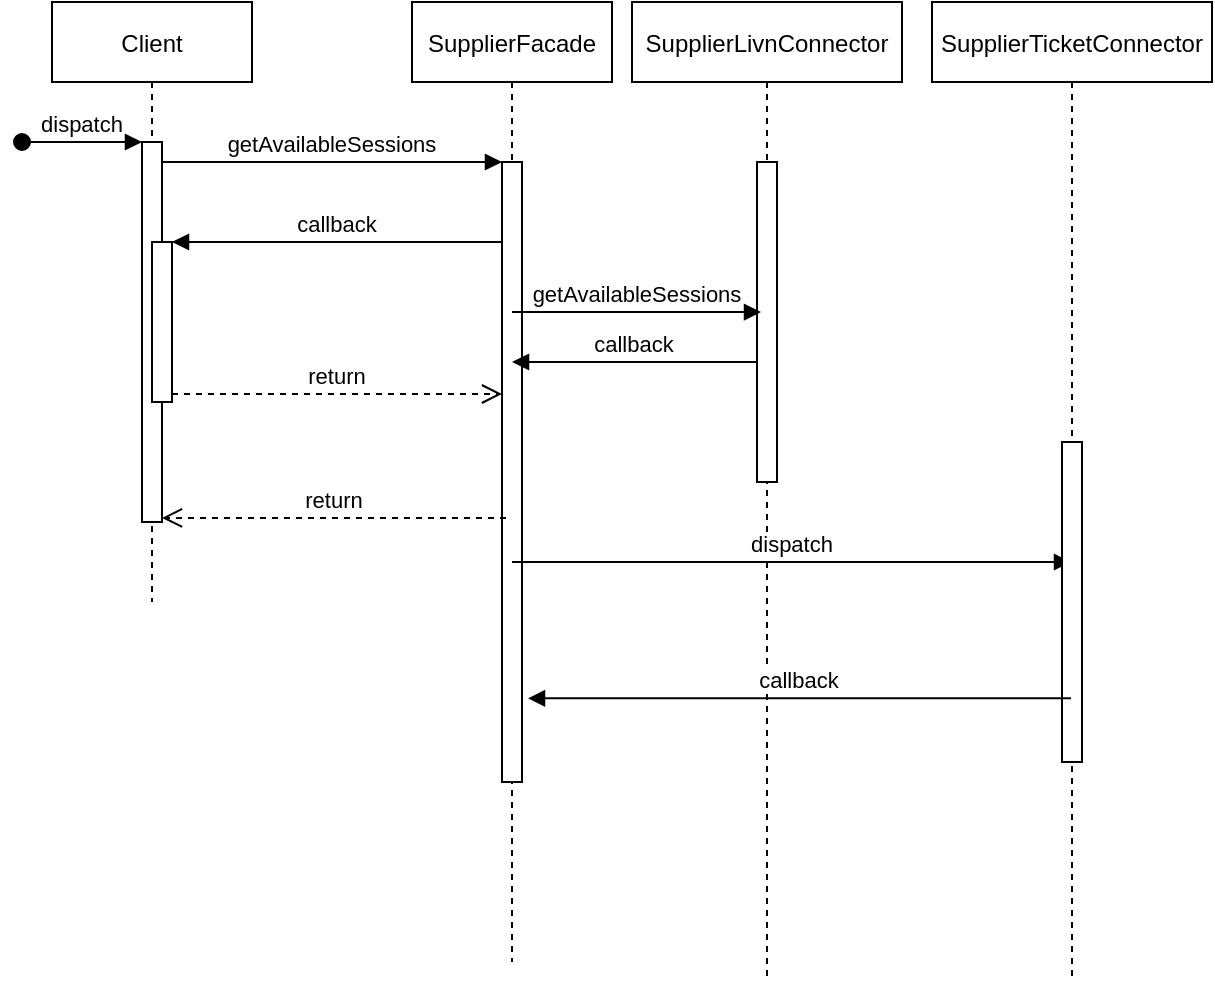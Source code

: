 <mxfile version="12.9.13" type="github">
  <diagram id="kgpKYQtTHZ0yAKxKKP6v" name="Page-1">
    <mxGraphModel dx="1422" dy="713" grid="1" gridSize="10" guides="1" tooltips="1" connect="1" arrows="1" fold="1" page="1" pageScale="1" pageWidth="1100" pageHeight="1700" math="0" shadow="0">
      <root>
        <mxCell id="0" />
        <mxCell id="1" parent="0" />
        <mxCell id="3nuBFxr9cyL0pnOWT2aG-1" value="Client" style="shape=umlLifeline;perimeter=lifelinePerimeter;container=1;collapsible=0;recursiveResize=0;rounded=0;shadow=0;strokeWidth=1;" parent="1" vertex="1">
          <mxGeometry x="120" y="80" width="100" height="300" as="geometry" />
        </mxCell>
        <mxCell id="3nuBFxr9cyL0pnOWT2aG-2" value="" style="points=[];perimeter=orthogonalPerimeter;rounded=0;shadow=0;strokeWidth=1;" parent="3nuBFxr9cyL0pnOWT2aG-1" vertex="1">
          <mxGeometry x="45" y="70" width="10" height="190" as="geometry" />
        </mxCell>
        <mxCell id="3nuBFxr9cyL0pnOWT2aG-3" value="dispatch" style="verticalAlign=bottom;startArrow=oval;endArrow=block;startSize=8;shadow=0;strokeWidth=1;" parent="3nuBFxr9cyL0pnOWT2aG-1" target="3nuBFxr9cyL0pnOWT2aG-2" edge="1">
          <mxGeometry relative="1" as="geometry">
            <mxPoint x="-15" y="70" as="sourcePoint" />
          </mxGeometry>
        </mxCell>
        <mxCell id="3nuBFxr9cyL0pnOWT2aG-4" value="" style="points=[];perimeter=orthogonalPerimeter;rounded=0;shadow=0;strokeWidth=1;" parent="3nuBFxr9cyL0pnOWT2aG-1" vertex="1">
          <mxGeometry x="50" y="120" width="10" height="80" as="geometry" />
        </mxCell>
        <mxCell id="3nuBFxr9cyL0pnOWT2aG-5" value="SupplierFacade" style="shape=umlLifeline;perimeter=lifelinePerimeter;container=1;collapsible=0;recursiveResize=0;rounded=0;shadow=0;strokeWidth=1;" parent="1" vertex="1">
          <mxGeometry x="300" y="80" width="100" height="480" as="geometry" />
        </mxCell>
        <mxCell id="3nuBFxr9cyL0pnOWT2aG-6" value="" style="points=[];perimeter=orthogonalPerimeter;rounded=0;shadow=0;strokeWidth=1;" parent="3nuBFxr9cyL0pnOWT2aG-5" vertex="1">
          <mxGeometry x="45" y="80" width="10" height="310" as="geometry" />
        </mxCell>
        <mxCell id="3nuBFxr9cyL0pnOWT2aG-7" value="return" style="verticalAlign=bottom;endArrow=open;dashed=1;endSize=8;exitX=0.2;exitY=0.574;shadow=0;strokeWidth=1;exitDx=0;exitDy=0;exitPerimeter=0;" parent="1" source="3nuBFxr9cyL0pnOWT2aG-6" target="3nuBFxr9cyL0pnOWT2aG-2" edge="1">
          <mxGeometry relative="1" as="geometry">
            <mxPoint x="275" y="236" as="targetPoint" />
          </mxGeometry>
        </mxCell>
        <mxCell id="3nuBFxr9cyL0pnOWT2aG-8" value="getAvailableSessions" style="verticalAlign=bottom;endArrow=block;entryX=0;entryY=0;shadow=0;strokeWidth=1;" parent="1" source="3nuBFxr9cyL0pnOWT2aG-2" target="3nuBFxr9cyL0pnOWT2aG-6" edge="1">
          <mxGeometry relative="1" as="geometry">
            <mxPoint x="275" y="160" as="sourcePoint" />
          </mxGeometry>
        </mxCell>
        <mxCell id="3nuBFxr9cyL0pnOWT2aG-9" value="callback" style="verticalAlign=bottom;endArrow=block;entryX=1;entryY=0;shadow=0;strokeWidth=1;" parent="1" source="3nuBFxr9cyL0pnOWT2aG-6" target="3nuBFxr9cyL0pnOWT2aG-4" edge="1">
          <mxGeometry relative="1" as="geometry">
            <mxPoint x="240" y="200" as="sourcePoint" />
          </mxGeometry>
        </mxCell>
        <mxCell id="3nuBFxr9cyL0pnOWT2aG-10" value="return" style="verticalAlign=bottom;endArrow=open;dashed=1;endSize=8;exitX=1;exitY=0.95;shadow=0;strokeWidth=1;" parent="1" source="3nuBFxr9cyL0pnOWT2aG-4" target="3nuBFxr9cyL0pnOWT2aG-6" edge="1">
          <mxGeometry relative="1" as="geometry">
            <mxPoint x="240" y="257" as="targetPoint" />
          </mxGeometry>
        </mxCell>
        <mxCell id="fY2GqMK77tZI2S2XJ3D0-1" value="SupplierLivnConnector" style="shape=umlLifeline;perimeter=lifelinePerimeter;container=1;collapsible=0;recursiveResize=0;rounded=0;shadow=0;strokeWidth=1;size=40;" vertex="1" parent="1">
          <mxGeometry x="410" y="80" width="135" height="490" as="geometry" />
        </mxCell>
        <mxCell id="fY2GqMK77tZI2S2XJ3D0-2" value="" style="points=[];perimeter=orthogonalPerimeter;rounded=0;shadow=0;strokeWidth=1;" vertex="1" parent="fY2GqMK77tZI2S2XJ3D0-1">
          <mxGeometry x="62.5" y="80" width="10" height="160" as="geometry" />
        </mxCell>
        <mxCell id="fY2GqMK77tZI2S2XJ3D0-3" value="getAvailableSessions" style="verticalAlign=bottom;endArrow=block;entryX=0.2;entryY=0.469;shadow=0;strokeWidth=1;entryDx=0;entryDy=0;entryPerimeter=0;" edge="1" parent="1" source="3nuBFxr9cyL0pnOWT2aG-5" target="fY2GqMK77tZI2S2XJ3D0-2">
          <mxGeometry relative="1" as="geometry">
            <mxPoint x="580" y="240.0" as="sourcePoint" />
            <mxPoint x="750" y="240.0" as="targetPoint" />
          </mxGeometry>
        </mxCell>
        <mxCell id="fY2GqMK77tZI2S2XJ3D0-4" value="SupplierTicketConnector" style="shape=umlLifeline;perimeter=lifelinePerimeter;container=1;collapsible=0;recursiveResize=0;rounded=0;shadow=0;strokeWidth=1;" vertex="1" parent="1">
          <mxGeometry x="560" y="80" width="140" height="490" as="geometry" />
        </mxCell>
        <mxCell id="fY2GqMK77tZI2S2XJ3D0-6" value="callback" style="verticalAlign=bottom;endArrow=block;shadow=0;strokeWidth=1;" edge="1" parent="1" source="fY2GqMK77tZI2S2XJ3D0-2" target="3nuBFxr9cyL0pnOWT2aG-5">
          <mxGeometry relative="1" as="geometry">
            <mxPoint x="475" y="260" as="sourcePoint" />
            <mxPoint x="350" y="260" as="targetPoint" />
            <Array as="points">
              <mxPoint x="380" y="260" />
            </Array>
          </mxGeometry>
        </mxCell>
        <mxCell id="fY2GqMK77tZI2S2XJ3D0-7" value="dispatch" style="verticalAlign=bottom;endArrow=block;shadow=0;strokeWidth=1;" edge="1" parent="1" target="fY2GqMK77tZI2S2XJ3D0-4">
          <mxGeometry relative="1" as="geometry">
            <mxPoint x="350" y="360.0" as="sourcePoint" />
            <mxPoint x="475" y="360.0" as="targetPoint" />
          </mxGeometry>
        </mxCell>
        <mxCell id="fY2GqMK77tZI2S2XJ3D0-5" value="" style="points=[];perimeter=orthogonalPerimeter;rounded=0;shadow=0;strokeWidth=1;" vertex="1" parent="1">
          <mxGeometry x="625" y="300" width="10" height="160" as="geometry" />
        </mxCell>
        <mxCell id="fY2GqMK77tZI2S2XJ3D0-9" value="callback" style="verticalAlign=bottom;endArrow=block;entryX=1.3;entryY=0.865;shadow=0;strokeWidth=1;entryDx=0;entryDy=0;entryPerimeter=0;" edge="1" parent="1" source="fY2GqMK77tZI2S2XJ3D0-4" target="3nuBFxr9cyL0pnOWT2aG-6">
          <mxGeometry relative="1" as="geometry">
            <mxPoint x="575" y="430" as="sourcePoint" />
            <mxPoint x="410" y="430" as="targetPoint" />
          </mxGeometry>
        </mxCell>
      </root>
    </mxGraphModel>
  </diagram>
</mxfile>
